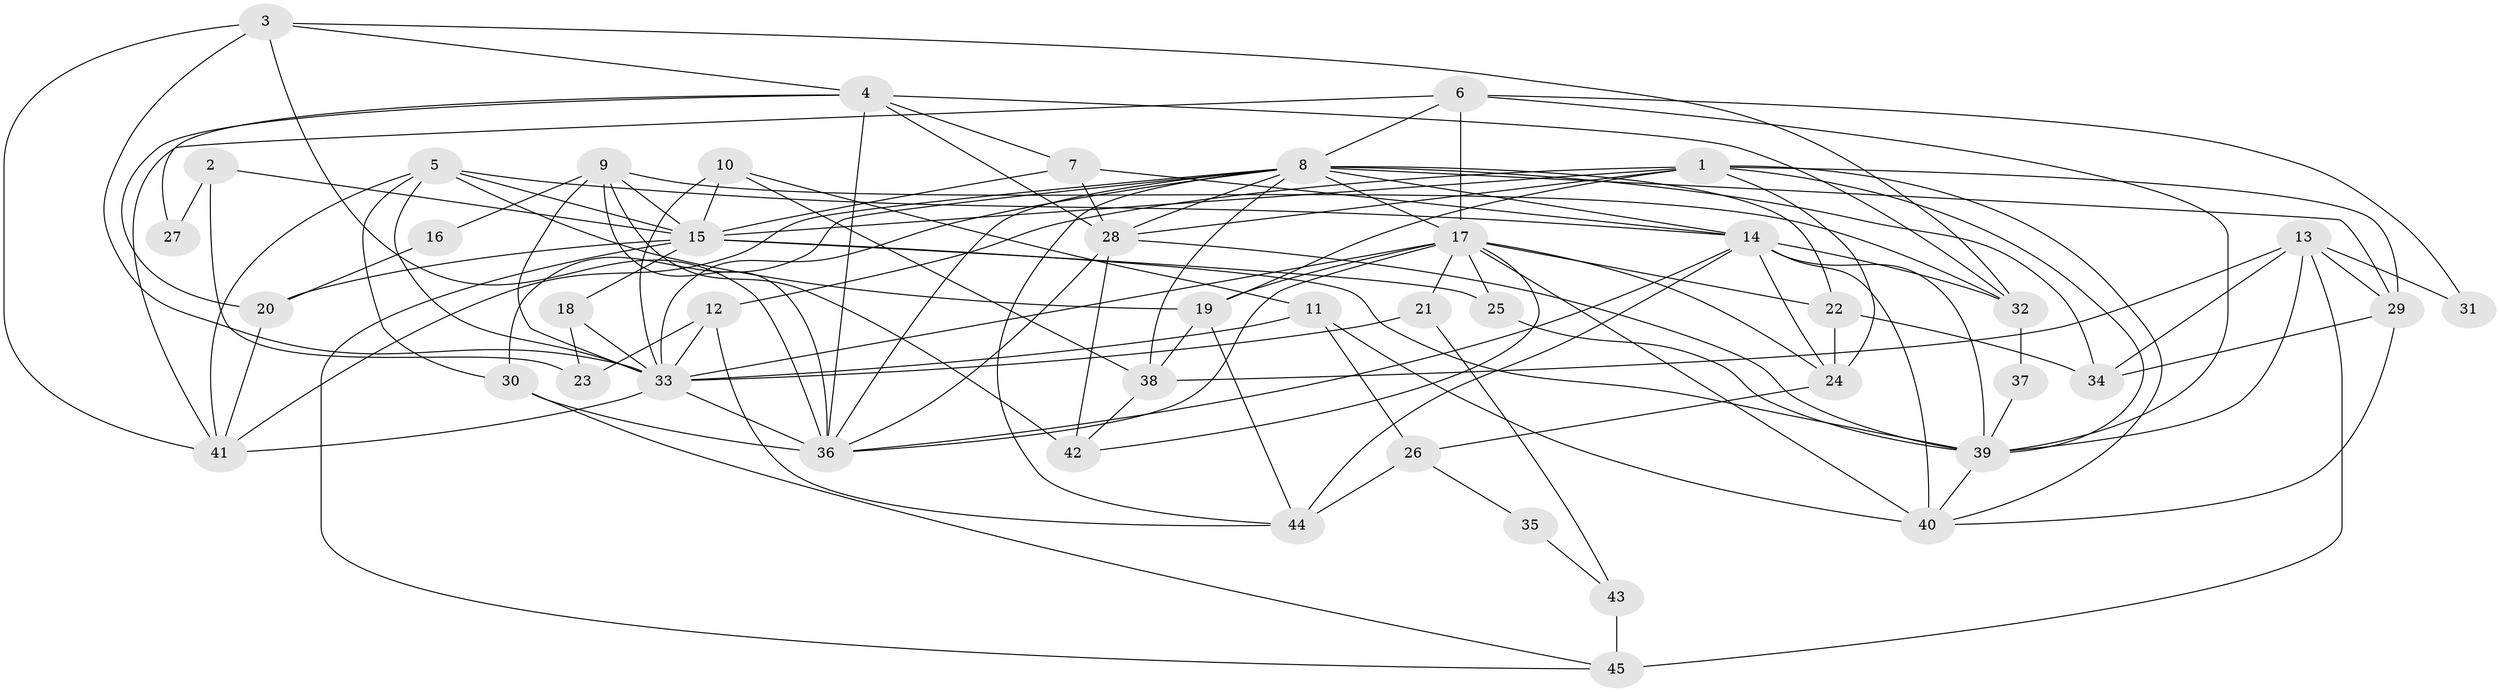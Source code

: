 // original degree distribution, {4: 0.3103448275862069, 3: 0.2413793103448276, 6: 0.09195402298850575, 5: 0.14942528735632185, 2: 0.14942528735632185, 7: 0.034482758620689655, 9: 0.011494252873563218, 8: 0.011494252873563218}
// Generated by graph-tools (version 1.1) at 2025/36/03/09/25 02:36:08]
// undirected, 45 vertices, 119 edges
graph export_dot {
graph [start="1"]
  node [color=gray90,style=filled];
  1;
  2;
  3;
  4;
  5;
  6;
  7;
  8;
  9;
  10;
  11;
  12;
  13;
  14;
  15;
  16;
  17;
  18;
  19;
  20;
  21;
  22;
  23;
  24;
  25;
  26;
  27;
  28;
  29;
  30;
  31;
  32;
  33;
  34;
  35;
  36;
  37;
  38;
  39;
  40;
  41;
  42;
  43;
  44;
  45;
  1 -- 12 [weight=1.0];
  1 -- 15 [weight=1.0];
  1 -- 19 [weight=1.0];
  1 -- 24 [weight=1.0];
  1 -- 28 [weight=1.0];
  1 -- 29 [weight=1.0];
  1 -- 39 [weight=1.0];
  1 -- 40 [weight=1.0];
  2 -- 15 [weight=1.0];
  2 -- 23 [weight=1.0];
  2 -- 27 [weight=1.0];
  3 -- 4 [weight=1.0];
  3 -- 32 [weight=1.0];
  3 -- 33 [weight=1.0];
  3 -- 36 [weight=1.0];
  3 -- 41 [weight=1.0];
  4 -- 7 [weight=1.0];
  4 -- 20 [weight=1.0];
  4 -- 27 [weight=1.0];
  4 -- 28 [weight=1.0];
  4 -- 32 [weight=1.0];
  4 -- 36 [weight=2.0];
  5 -- 14 [weight=1.0];
  5 -- 15 [weight=1.0];
  5 -- 19 [weight=1.0];
  5 -- 30 [weight=1.0];
  5 -- 33 [weight=1.0];
  5 -- 41 [weight=1.0];
  6 -- 8 [weight=1.0];
  6 -- 17 [weight=1.0];
  6 -- 31 [weight=1.0];
  6 -- 39 [weight=1.0];
  6 -- 41 [weight=1.0];
  7 -- 14 [weight=1.0];
  7 -- 15 [weight=1.0];
  7 -- 28 [weight=1.0];
  8 -- 14 [weight=2.0];
  8 -- 17 [weight=1.0];
  8 -- 22 [weight=1.0];
  8 -- 28 [weight=1.0];
  8 -- 29 [weight=1.0];
  8 -- 30 [weight=1.0];
  8 -- 33 [weight=1.0];
  8 -- 34 [weight=1.0];
  8 -- 36 [weight=1.0];
  8 -- 38 [weight=1.0];
  8 -- 41 [weight=1.0];
  8 -- 44 [weight=1.0];
  9 -- 15 [weight=1.0];
  9 -- 16 [weight=1.0];
  9 -- 32 [weight=1.0];
  9 -- 33 [weight=1.0];
  9 -- 36 [weight=1.0];
  9 -- 42 [weight=1.0];
  10 -- 11 [weight=1.0];
  10 -- 15 [weight=1.0];
  10 -- 33 [weight=1.0];
  10 -- 38 [weight=1.0];
  11 -- 26 [weight=1.0];
  11 -- 33 [weight=1.0];
  11 -- 40 [weight=1.0];
  12 -- 23 [weight=1.0];
  12 -- 33 [weight=1.0];
  12 -- 44 [weight=1.0];
  13 -- 29 [weight=1.0];
  13 -- 31 [weight=1.0];
  13 -- 34 [weight=1.0];
  13 -- 38 [weight=1.0];
  13 -- 39 [weight=1.0];
  13 -- 45 [weight=2.0];
  14 -- 24 [weight=1.0];
  14 -- 32 [weight=1.0];
  14 -- 36 [weight=1.0];
  14 -- 39 [weight=1.0];
  14 -- 40 [weight=3.0];
  14 -- 44 [weight=1.0];
  15 -- 18 [weight=1.0];
  15 -- 20 [weight=1.0];
  15 -- 25 [weight=2.0];
  15 -- 39 [weight=1.0];
  15 -- 45 [weight=1.0];
  16 -- 20 [weight=1.0];
  17 -- 19 [weight=1.0];
  17 -- 21 [weight=1.0];
  17 -- 22 [weight=1.0];
  17 -- 24 [weight=1.0];
  17 -- 25 [weight=1.0];
  17 -- 33 [weight=1.0];
  17 -- 36 [weight=1.0];
  17 -- 40 [weight=1.0];
  17 -- 42 [weight=1.0];
  18 -- 23 [weight=1.0];
  18 -- 33 [weight=1.0];
  19 -- 38 [weight=1.0];
  19 -- 44 [weight=1.0];
  20 -- 41 [weight=1.0];
  21 -- 33 [weight=1.0];
  21 -- 43 [weight=1.0];
  22 -- 24 [weight=1.0];
  22 -- 34 [weight=1.0];
  24 -- 26 [weight=1.0];
  25 -- 39 [weight=1.0];
  26 -- 35 [weight=1.0];
  26 -- 44 [weight=1.0];
  28 -- 36 [weight=1.0];
  28 -- 39 [weight=1.0];
  28 -- 42 [weight=2.0];
  29 -- 34 [weight=1.0];
  29 -- 40 [weight=1.0];
  30 -- 36 [weight=1.0];
  30 -- 45 [weight=1.0];
  32 -- 37 [weight=1.0];
  33 -- 36 [weight=3.0];
  33 -- 41 [weight=1.0];
  35 -- 43 [weight=1.0];
  37 -- 39 [weight=1.0];
  38 -- 42 [weight=1.0];
  39 -- 40 [weight=1.0];
  43 -- 45 [weight=1.0];
}
